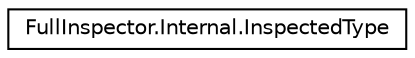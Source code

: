 digraph "Graphical Class Hierarchy"
{
  edge [fontname="Helvetica",fontsize="10",labelfontname="Helvetica",labelfontsize="10"];
  node [fontname="Helvetica",fontsize="10",shape=record];
  rankdir="LR";
  Node1 [label="FullInspector.Internal.InspectedType",height=0.2,width=0.4,color="black", fillcolor="white", style="filled",URL="$class_full_inspector_1_1_internal_1_1_inspected_type.html",tooltip="Provides a view of an arbitrary type that unifies a number of discrete concepts in the CLR..."];
}
